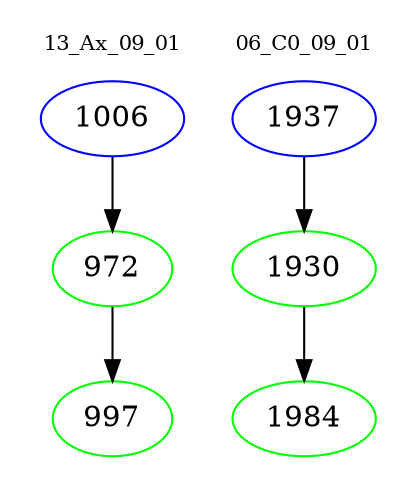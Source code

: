 digraph{
subgraph cluster_0 {
color = white
label = "13_Ax_09_01";
fontsize=10;
T0_1006 [label="1006", color="blue"]
T0_1006 -> T0_972 [color="black"]
T0_972 [label="972", color="green"]
T0_972 -> T0_997 [color="black"]
T0_997 [label="997", color="green"]
}
subgraph cluster_1 {
color = white
label = "06_C0_09_01";
fontsize=10;
T1_1937 [label="1937", color="blue"]
T1_1937 -> T1_1930 [color="black"]
T1_1930 [label="1930", color="green"]
T1_1930 -> T1_1984 [color="black"]
T1_1984 [label="1984", color="green"]
}
}
